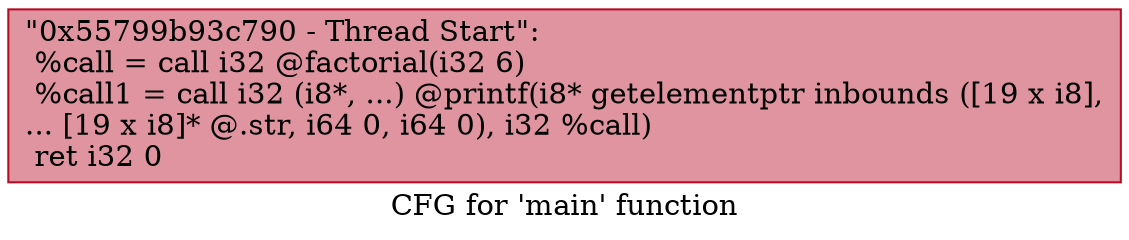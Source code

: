 digraph "CFG for 'main' function" {
	label="CFG for 'main' function";

	Node0x55799b93c790 [shape=record,color="#b70d28ff", style=filled, fillcolor="#b70d2870",label="{\"0x55799b93c790 - Thread Start\":\l  %call = call i32 @factorial(i32 6)\l  %call1 = call i32 (i8*, ...) @printf(i8* getelementptr inbounds ([19 x i8],\l... [19 x i8]* @.str, i64 0, i64 0), i32 %call)\l  ret i32 0\l}"];
}
